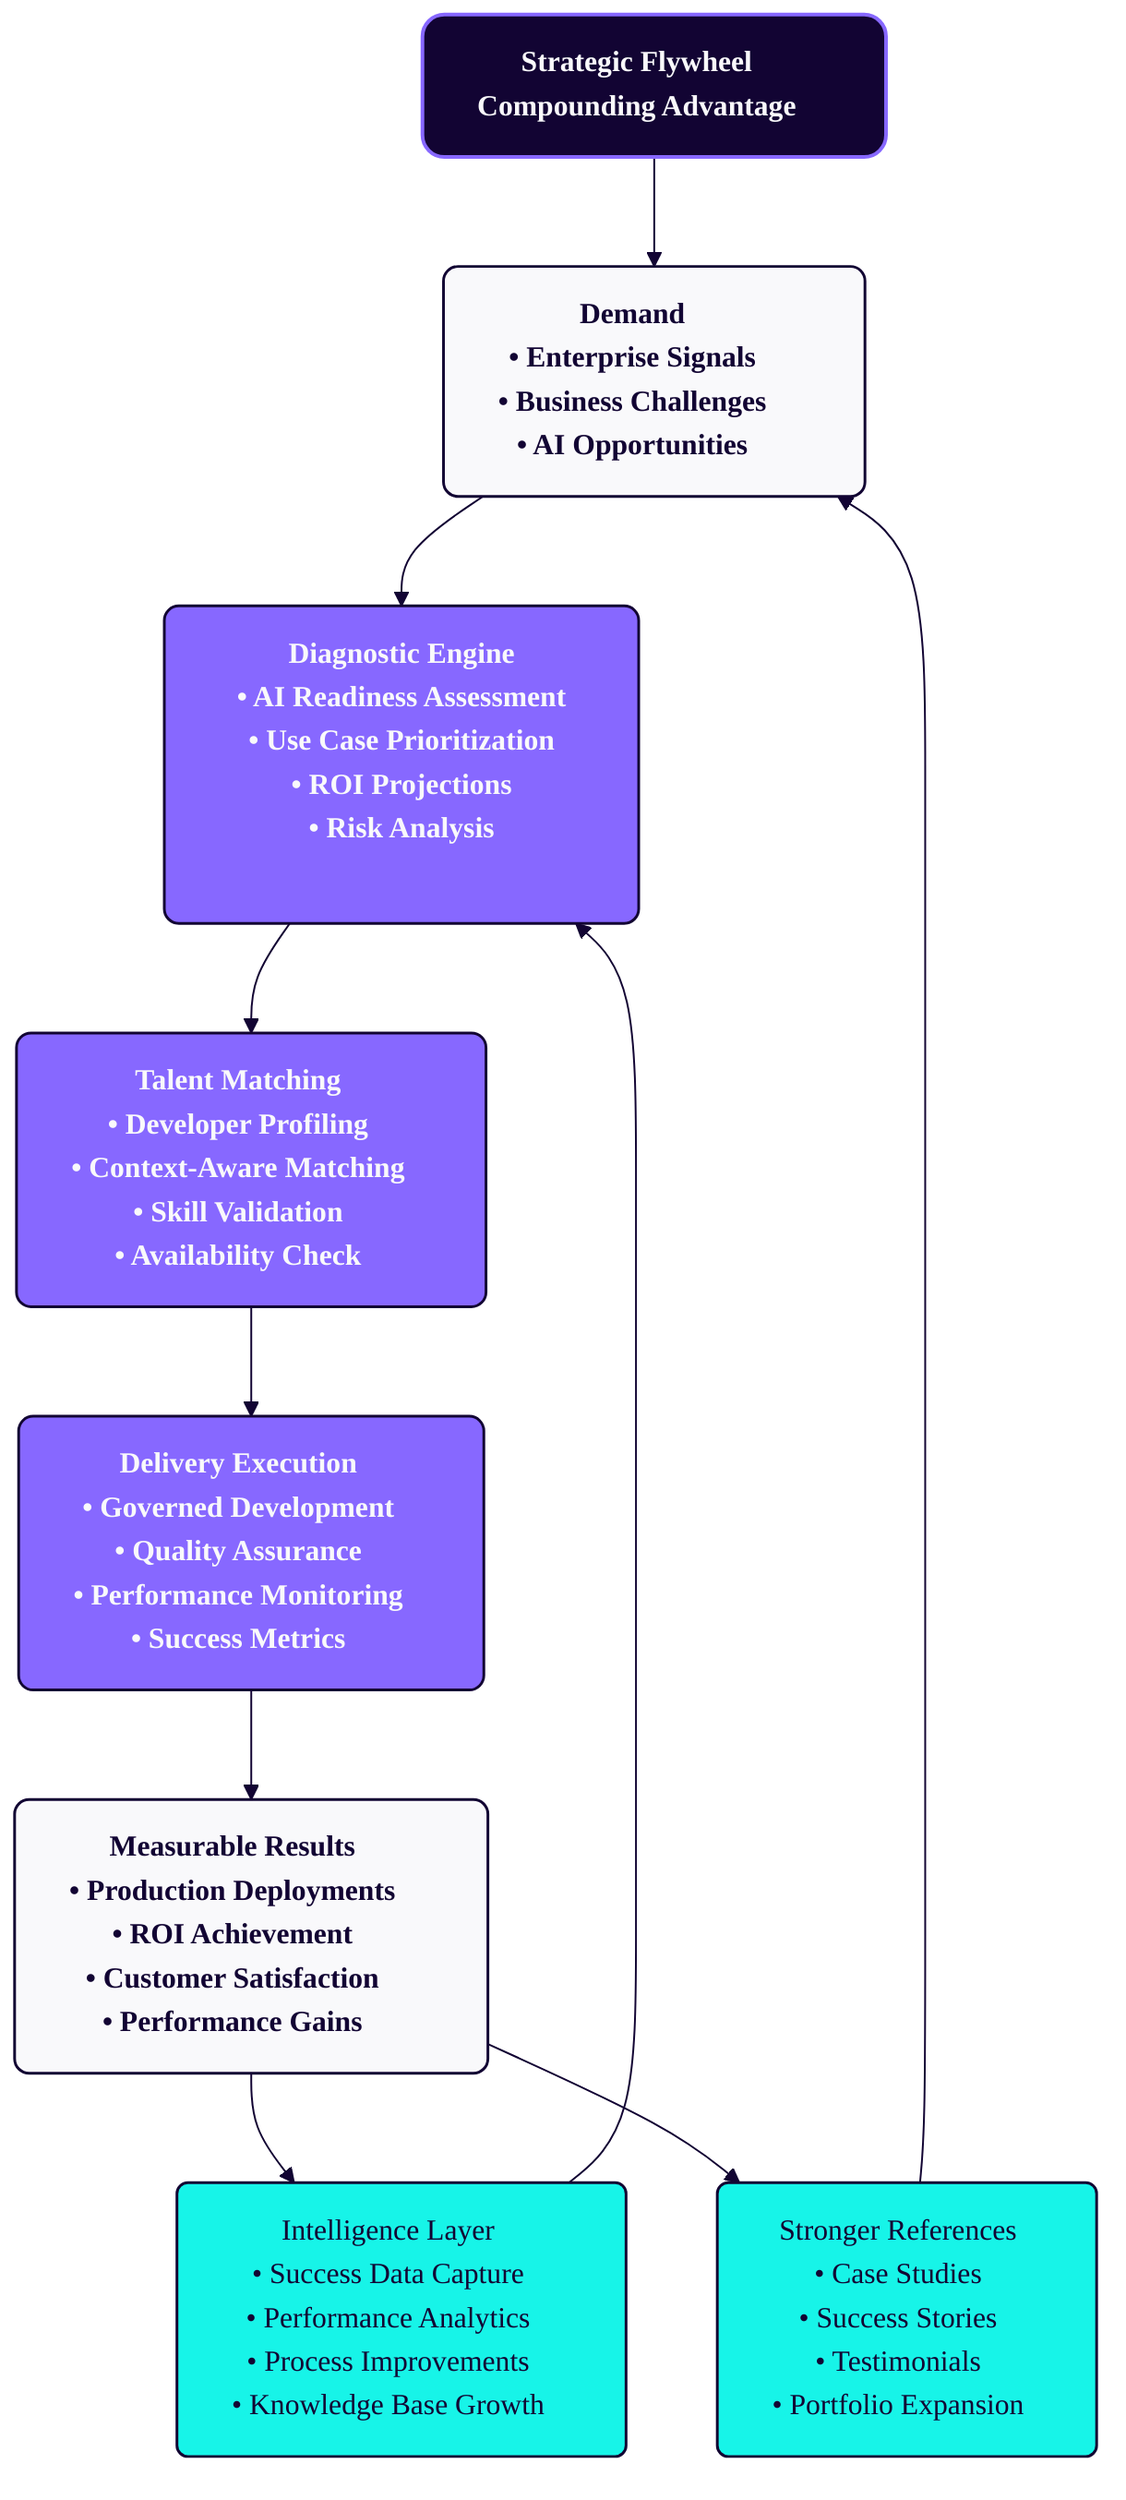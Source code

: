 %%{init: {"theme":"base","themeVariables":{"fontFamily":"Manrope, Inter, system-ui, -apple-system, Segoe UI, Roboto, Arial, sans-serif","primaryColor":"#8768FF","primaryBorderColor":"#120433","primaryTextColor":"#120433","lineColor":"#120433","background":"#F9F9FB"},"flowchart":{"curve":"basis","htmlLabels":true,"nodeSpacing":50,"rankSpacing":60}}}%%
flowchart TD
  A[Strategic Flywheel<br/>Compounding Advantage] --> Demand[Demand<br/>• Enterprise Signals<br/>• Business Challenges<br/>• AI Opportunities]

  Demand --> Diagnostic[Diagnostic Engine<br/>• AI Readiness Assessment<br/>• Use Case Prioritization<br/>• ROI Projections<br/>• Risk Analysis]

  Diagnostic --> Matching[Talent Matching<br/>• Developer Profiling<br/>• Context-Aware Matching<br/>• Skill Validation<br/>• Availability Check]

  Matching --> Delivery[Delivery Execution<br/>• Governed Development<br/>• Quality Assurance<br/>• Performance Monitoring<br/>• Success Metrics]

  Delivery --> Results[Measurable Results<br/>• Production Deployments<br/>• ROI Achievement<br/>• Customer Satisfaction<br/>• Performance Gains]

  Results --> Intelligence[Intelligence Layer<br/>• Success Data Capture<br/>• Performance Analytics<br/>• Process Improvements<br/>• Knowledge Base Growth]

  Intelligence --> Diagnostic

  Results --> References[Stronger References<br/>• Case Studies<br/>• Success Stories<br/>• Testimonials<br/>• Portfolio Expansion]

  References --> Demand

  classDef core fill:#120433,stroke:#8768FF,color:#F9F9FB,stroke-width:2px,rx:12,ry:12,font-weight:700
  classDef process fill:#F9F9FB,stroke:#120433,color:#120433,stroke-width:1.5px,rx:8,ry:8,font-weight:600
  classDef engine fill:#8768FF,stroke:#120433,color:#F9F9FB,stroke-width:1.5px,rx:8,ry:8,font-weight:600
  classDef outcome fill:#17F4E8,stroke:#120433,color:#120433,stroke-width:1.5px,rx:6,ry:6,font-weight:500

  class A core
  class Demand,Results process
  class Diagnostic,Matching,Delivery engine
  class Intelligence,References outcome